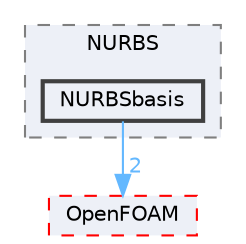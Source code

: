 digraph "src/optimisation/adjointOptimisation/adjoint/parameterization/NURBS/NURBSbasis"
{
 // LATEX_PDF_SIZE
  bgcolor="transparent";
  edge [fontname=Helvetica,fontsize=10,labelfontname=Helvetica,labelfontsize=10];
  node [fontname=Helvetica,fontsize=10,shape=box,height=0.2,width=0.4];
  compound=true
  subgraph clusterdir_e9c807a621f0bc0251c51ef6c4440316 {
    graph [ bgcolor="#edf0f7", pencolor="grey50", label="NURBS", fontname=Helvetica,fontsize=10 style="filled,dashed", URL="dir_e9c807a621f0bc0251c51ef6c4440316.html",tooltip=""]
  dir_bb4c7d53b41519560a44ff16962c4c01 [label="NURBSbasis", fillcolor="#edf0f7", color="grey25", style="filled,bold", URL="dir_bb4c7d53b41519560a44ff16962c4c01.html",tooltip=""];
  }
  dir_c5473ff19b20e6ec4dfe5c310b3778a8 [label="OpenFOAM", fillcolor="#edf0f7", color="red", style="filled,dashed", URL="dir_c5473ff19b20e6ec4dfe5c310b3778a8.html",tooltip=""];
  dir_bb4c7d53b41519560a44ff16962c4c01->dir_c5473ff19b20e6ec4dfe5c310b3778a8 [headlabel="2", labeldistance=1.5 headhref="dir_002639_002695.html" href="dir_002639_002695.html" color="steelblue1" fontcolor="steelblue1"];
}
